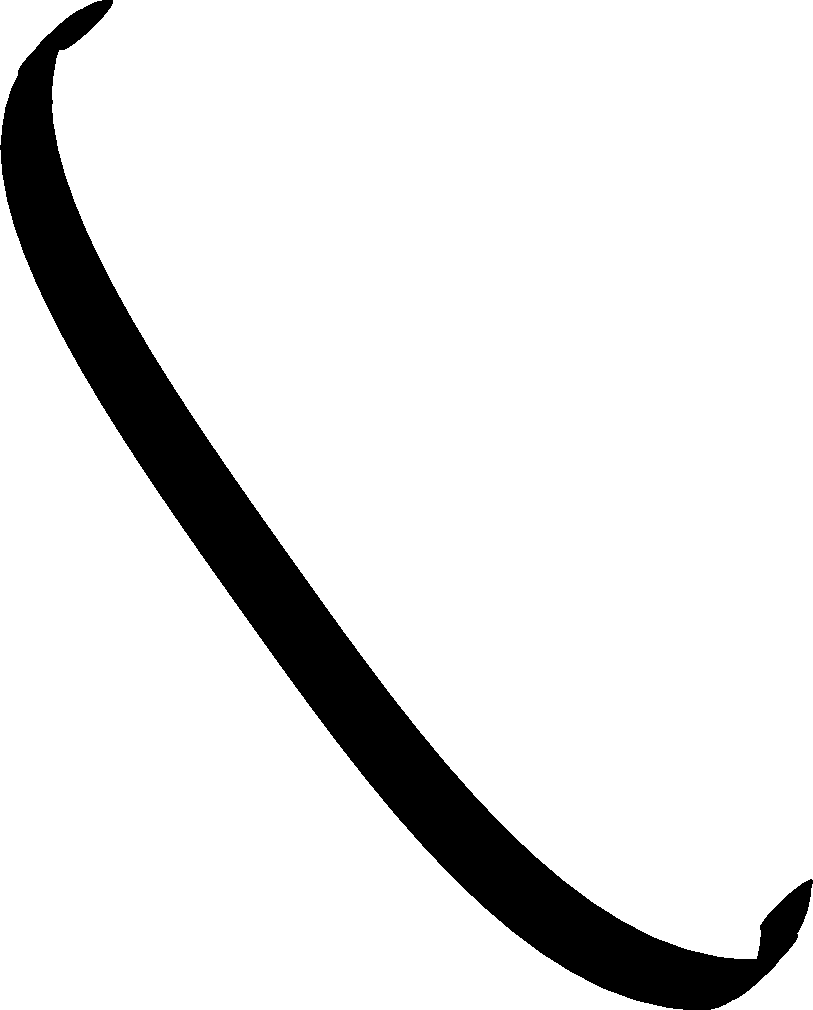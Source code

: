 unitsize(5);
pen slanty = makepen(scale(5)*slant(1.0)*xscale(0.333)*circle((0,0),2.5));
//path hooks = (-45,55){W}::(-10,-10)::{N}(55,-45);
path hooks = (52,-32){W}..{S}(49,-37)::(61,-60)::(84,-80){E}..{N}(87,-76);
draw(scale(2)*hooks, slanty);
